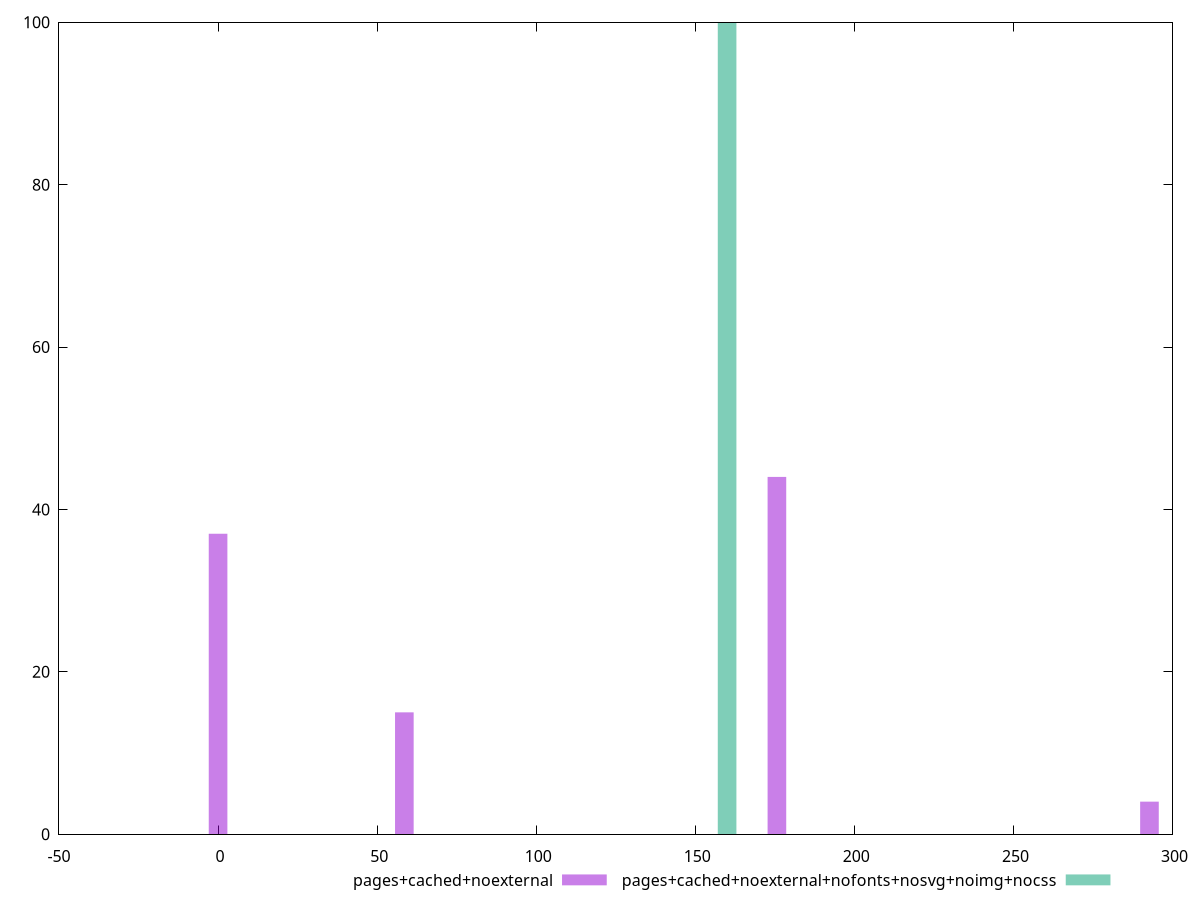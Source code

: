 $_pagesCachedNoexternal <<EOF
175.65427571872291 44
0 37
58.55142523957431 15
292.7571261978715 4
EOF
$_pagesCachedNoexternalNofontsNosvgNoimgNocss <<EOF
160 100
EOF
set key outside below
set terminal pngcairo
set output "report_00006_2020-11-02T20-21-41.718Z/uses-http2/uses-http2_pages+cached+noexternal_pages+cached+noexternal+nofonts+nosvg+noimg+nocss+hist.png"
set boxwidth 5.85514252395743
set style fill transparent solid 0.5 noborder
set yrange [0:100]
plot $_pagesCachedNoexternal title "pages+cached+noexternal" with boxes ,$_pagesCachedNoexternalNofontsNosvgNoimgNocss title "pages+cached+noexternal+nofonts+nosvg+noimg+nocss" with boxes ,